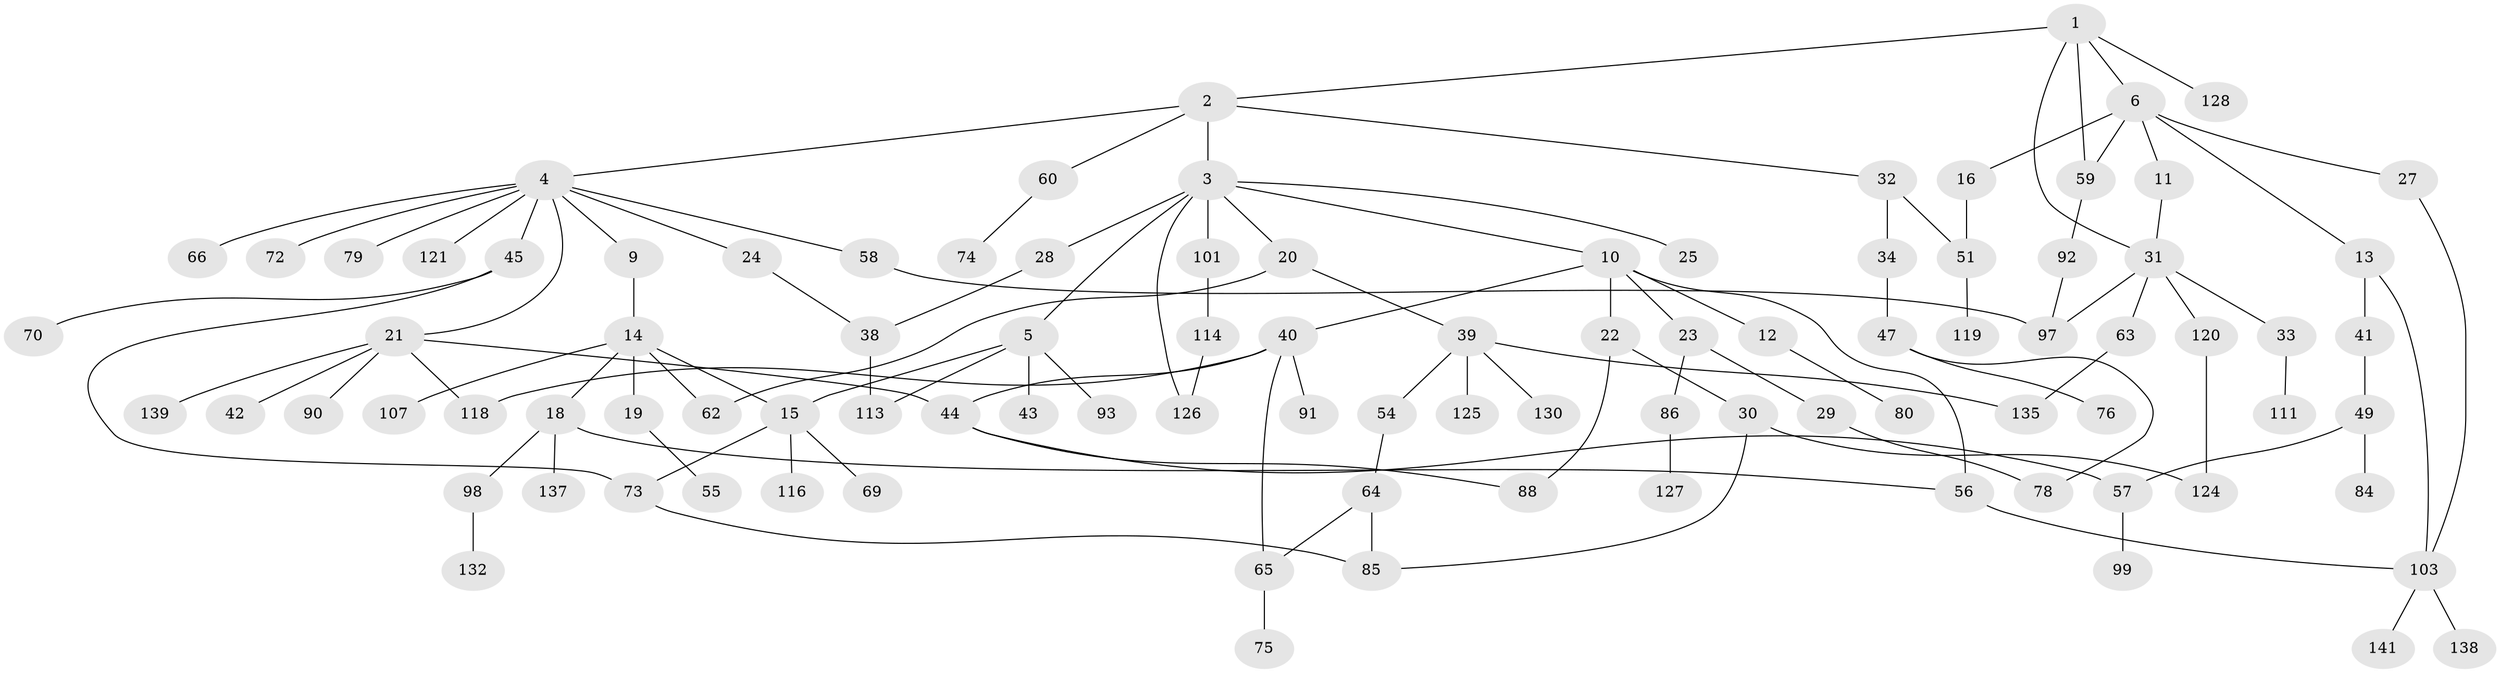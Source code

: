 // original degree distribution, {5: 0.0425531914893617, 6: 0.028368794326241134, 10: 0.0070921985815602835, 4: 0.07092198581560284, 2: 0.41134751773049644, 3: 0.16312056737588654, 1: 0.2765957446808511}
// Generated by graph-tools (version 1.1) at 2025/41/03/06/25 10:41:25]
// undirected, 97 vertices, 120 edges
graph export_dot {
graph [start="1"]
  node [color=gray90,style=filled];
  1 [super="+17"];
  2;
  3 [super="+8"];
  4 [super="+53"];
  5 [super="+36"];
  6 [super="+7"];
  9;
  10;
  11 [super="+82"];
  12 [super="+46"];
  13 [super="+26"];
  14 [super="+61"];
  15 [super="+96"];
  16;
  18 [super="+83"];
  19;
  20 [super="+35"];
  21 [super="+50"];
  22 [super="+77"];
  23 [super="+102"];
  24;
  25;
  27 [super="+67"];
  28 [super="+37"];
  29 [super="+123"];
  30;
  31 [super="+94"];
  32 [super="+68"];
  33;
  34;
  38 [super="+48"];
  39 [super="+87"];
  40 [super="+95"];
  41;
  42;
  43;
  44 [super="+133"];
  45;
  47 [super="+52"];
  49;
  51 [super="+81"];
  54;
  55 [super="+71"];
  56 [super="+105"];
  57 [super="+106"];
  58;
  59 [super="+109"];
  60;
  62;
  63;
  64 [super="+140"];
  65;
  66;
  69 [super="+129"];
  70;
  72;
  73 [super="+108"];
  74;
  75;
  76;
  78;
  79;
  80 [super="+89"];
  84;
  85 [super="+100"];
  86;
  88 [super="+131"];
  90;
  91 [super="+112"];
  92 [super="+115"];
  93;
  97 [super="+117"];
  98;
  99;
  101 [super="+110"];
  103 [super="+104"];
  107;
  111 [super="+136"];
  113;
  114;
  116;
  118;
  119 [super="+122"];
  120;
  121;
  124;
  125;
  126 [super="+134"];
  127;
  128;
  130;
  132;
  135;
  137;
  138;
  139;
  141;
  1 -- 2;
  1 -- 6;
  1 -- 31;
  1 -- 128;
  1 -- 59;
  2 -- 3;
  2 -- 4;
  2 -- 32;
  2 -- 60;
  3 -- 5;
  3 -- 25;
  3 -- 28;
  3 -- 126;
  3 -- 10;
  3 -- 20;
  3 -- 101;
  4 -- 9;
  4 -- 21;
  4 -- 24;
  4 -- 45;
  4 -- 58;
  4 -- 66;
  4 -- 72;
  4 -- 79;
  4 -- 121;
  5 -- 15;
  5 -- 113;
  5 -- 43;
  5 -- 93;
  6 -- 16;
  6 -- 59;
  6 -- 11;
  6 -- 27;
  6 -- 13;
  9 -- 14;
  10 -- 12;
  10 -- 22;
  10 -- 23;
  10 -- 40;
  10 -- 56;
  11 -- 31;
  12 -- 80;
  13 -- 41;
  13 -- 103;
  14 -- 18;
  14 -- 19;
  14 -- 62;
  14 -- 15;
  14 -- 107;
  15 -- 69;
  15 -- 73;
  15 -- 116;
  16 -- 51;
  18 -- 98;
  18 -- 137;
  18 -- 56;
  19 -- 55;
  20 -- 62;
  20 -- 39;
  21 -- 42;
  21 -- 44;
  21 -- 90;
  21 -- 139;
  21 -- 118;
  22 -- 30;
  22 -- 88;
  23 -- 29;
  23 -- 86;
  24 -- 38;
  27 -- 103;
  28 -- 38;
  29 -- 78;
  30 -- 124;
  30 -- 85;
  31 -- 33;
  31 -- 63;
  31 -- 97;
  31 -- 120;
  32 -- 34;
  32 -- 51;
  33 -- 111;
  34 -- 47;
  38 -- 113;
  39 -- 54;
  39 -- 130;
  39 -- 135;
  39 -- 125;
  40 -- 65;
  40 -- 91;
  40 -- 118;
  40 -- 44;
  41 -- 49;
  44 -- 88;
  44 -- 57;
  45 -- 70;
  45 -- 73;
  47 -- 76;
  47 -- 78;
  49 -- 57;
  49 -- 84;
  51 -- 119;
  54 -- 64;
  56 -- 103;
  57 -- 99;
  58 -- 97;
  59 -- 92;
  60 -- 74;
  63 -- 135;
  64 -- 85;
  64 -- 65;
  65 -- 75;
  73 -- 85;
  86 -- 127;
  92 -- 97;
  98 -- 132;
  101 -- 114;
  103 -- 138;
  103 -- 141;
  114 -- 126;
  120 -- 124;
}
